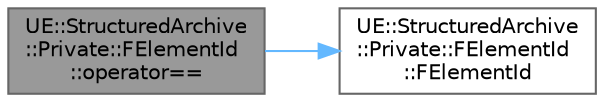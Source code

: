 digraph "UE::StructuredArchive::Private::FElementId::operator=="
{
 // INTERACTIVE_SVG=YES
 // LATEX_PDF_SIZE
  bgcolor="transparent";
  edge [fontname=Helvetica,fontsize=10,labelfontname=Helvetica,labelfontsize=10];
  node [fontname=Helvetica,fontsize=10,shape=box,height=0.2,width=0.4];
  rankdir="LR";
  Node1 [id="Node000001",label="UE::StructuredArchive\l::Private::FElementId\l::operator==",height=0.2,width=0.4,color="gray40", fillcolor="grey60", style="filled", fontcolor="black",tooltip=" "];
  Node1 -> Node2 [id="edge1_Node000001_Node000002",color="steelblue1",style="solid",tooltip=" "];
  Node2 [id="Node000002",label="UE::StructuredArchive\l::Private::FElementId\l::FElementId",height=0.2,width=0.4,color="grey40", fillcolor="white", style="filled",URL="$d0/d97/structUE_1_1StructuredArchive_1_1Private_1_1FElementId.html#ad5fe5bd4be2578f8efa7b12a126c586a",tooltip=" "];
}

